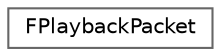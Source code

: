 digraph "Graphical Class Hierarchy"
{
 // INTERACTIVE_SVG=YES
 // LATEX_PDF_SIZE
  bgcolor="transparent";
  edge [fontname=Helvetica,fontsize=10,labelfontname=Helvetica,labelfontsize=10];
  node [fontname=Helvetica,fontsize=10,shape=box,height=0.2,width=0.4];
  rankdir="LR";
  Node0 [id="Node000000",label="FPlaybackPacket",height=0.2,width=0.4,color="grey40", fillcolor="white", style="filled",URL="$d8/d40/structFPlaybackPacket.html",tooltip=" "];
}
